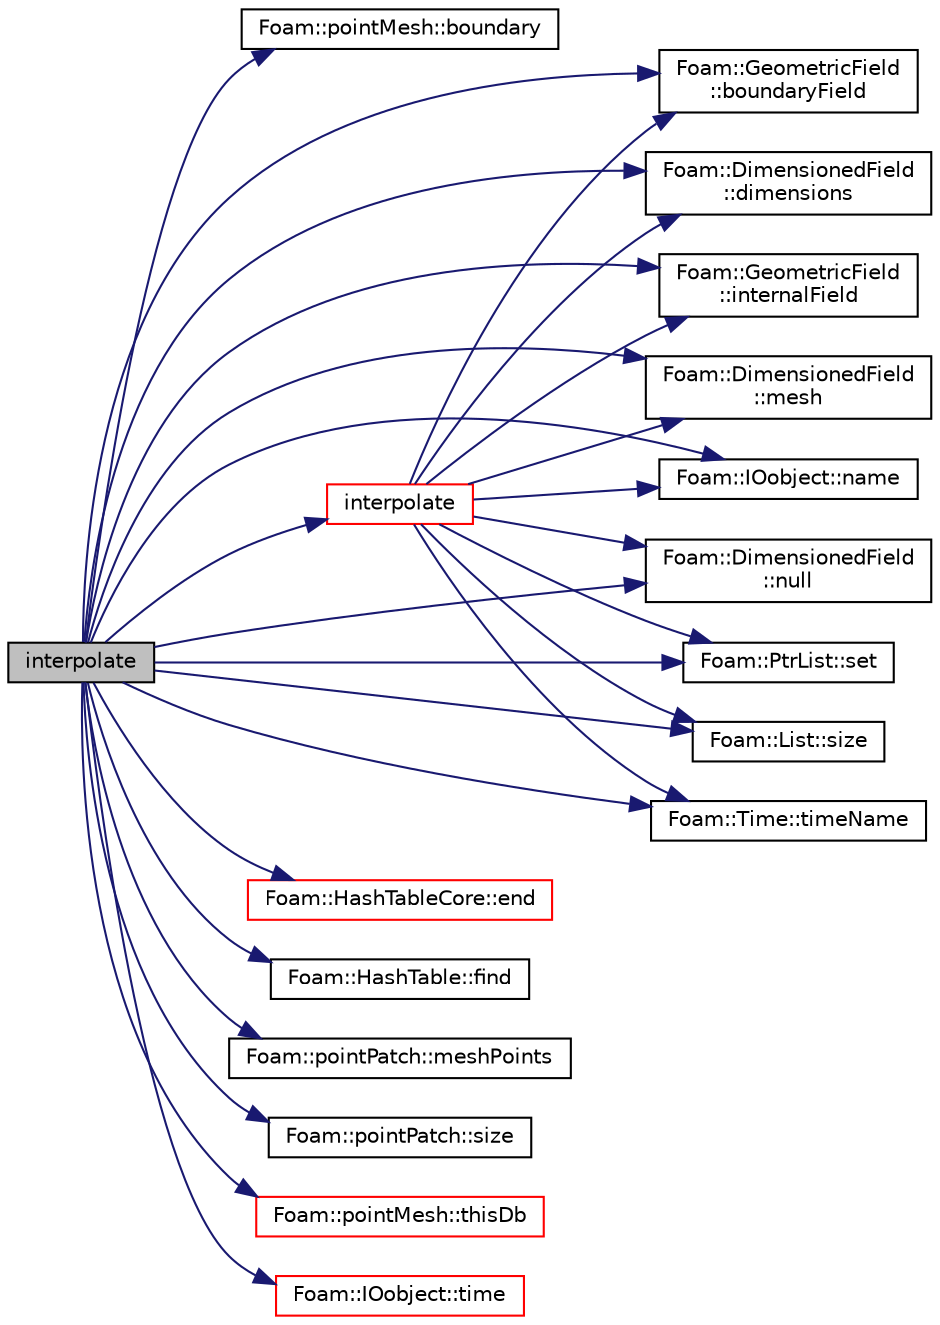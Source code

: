 digraph "interpolate"
{
  bgcolor="transparent";
  edge [fontname="Helvetica",fontsize="10",labelfontname="Helvetica",labelfontsize="10"];
  node [fontname="Helvetica",fontsize="10",shape=record];
  rankdir="LR";
  Node1 [label="interpolate",height=0.2,width=0.4,color="black", fillcolor="grey75", style="filled", fontcolor="black"];
  Node1 -> Node2 [color="midnightblue",fontsize="10",style="solid",fontname="Helvetica"];
  Node2 [label="Foam::pointMesh::boundary",height=0.2,width=0.4,color="black",URL="$a01920.html#a6fe13015443dfb639eb0a221933f9b28",tooltip="Return reference to boundary mesh. "];
  Node1 -> Node3 [color="midnightblue",fontsize="10",style="solid",fontname="Helvetica"];
  Node3 [label="Foam::GeometricField\l::boundaryField",height=0.2,width=0.4,color="black",URL="$a00934.html#a3c6c1a789b48ea0c5e8bff64f9c14f2d",tooltip="Return reference to GeometricBoundaryField. "];
  Node1 -> Node4 [color="midnightblue",fontsize="10",style="solid",fontname="Helvetica"];
  Node4 [label="Foam::DimensionedField\l::dimensions",height=0.2,width=0.4,color="black",URL="$a00540.html#a6098093e7de06370342a85cfae8b31f5",tooltip="Return dimensions. "];
  Node1 -> Node5 [color="midnightblue",fontsize="10",style="solid",fontname="Helvetica"];
  Node5 [label="Foam::HashTableCore::end",height=0.2,width=0.4,color="red",URL="$a00998.html#a540580a296c0ff351686ceb4f27b6fe6",tooltip="iteratorEnd set to beyond the end of any HashTable "];
  Node1 -> Node6 [color="midnightblue",fontsize="10",style="solid",fontname="Helvetica"];
  Node6 [label="Foam::HashTable::find",height=0.2,width=0.4,color="black",URL="$a00997.html#a76b2c74ebd9f33fa9f76261b027ffc11",tooltip="Find and return an iterator set at the hashedEntry. "];
  Node1 -> Node7 [color="midnightblue",fontsize="10",style="solid",fontname="Helvetica"];
  Node7 [label="Foam::GeometricField\l::internalField",height=0.2,width=0.4,color="black",URL="$a00934.html#a9536140d36d69bbac40496f6b817aa0a",tooltip="Return internal field. "];
  Node1 -> Node8 [color="midnightblue",fontsize="10",style="solid",fontname="Helvetica"];
  Node8 [label="interpolate",height=0.2,width=0.4,color="red",URL="$a00894.html#ab2b56c3ad77bae1b74dcfcb148e29073",tooltip="Map volume field. "];
  Node8 -> Node3 [color="midnightblue",fontsize="10",style="solid",fontname="Helvetica"];
  Node8 -> Node4 [color="midnightblue",fontsize="10",style="solid",fontname="Helvetica"];
  Node8 -> Node7 [color="midnightblue",fontsize="10",style="solid",fontname="Helvetica"];
  Node8 -> Node9 [color="midnightblue",fontsize="10",style="solid",fontname="Helvetica"];
  Node9 [label="Foam::DimensionedField\l::mesh",height=0.2,width=0.4,color="black",URL="$a00540.html#abdefa6904b53f35c49185ee1cb3d1800",tooltip="Return mesh. "];
  Node8 -> Node10 [color="midnightblue",fontsize="10",style="solid",fontname="Helvetica"];
  Node10 [label="Foam::IOobject::name",height=0.2,width=0.4,color="black",URL="$a01196.html#a75b72488d2e82151b025744974919d5d",tooltip="Return name. "];
  Node8 -> Node11 [color="midnightblue",fontsize="10",style="solid",fontname="Helvetica"];
  Node11 [label="Foam::DimensionedField\l::null",height=0.2,width=0.4,color="black",URL="$a00540.html#a52b4d630a72421e0ca175e772fe1ef5a",tooltip="Return a null DimensionedField. "];
  Node8 -> Node12 [color="midnightblue",fontsize="10",style="solid",fontname="Helvetica"];
  Node12 [label="Foam::PtrList::set",height=0.2,width=0.4,color="black",URL="$a02065.html#affa9210cfaa91a145f3a9618d4ef3baf",tooltip="Is element set. "];
  Node8 -> Node13 [color="midnightblue",fontsize="10",style="solid",fontname="Helvetica"];
  Node13 [label="Foam::List::size",height=0.2,width=0.4,color="black",URL="$a01387.html#a8a5f6fa29bd4b500caf186f60245b384",tooltip="Override size to be inconsistent with allocated storage. "];
  Node8 -> Node14 [color="midnightblue",fontsize="10",style="solid",fontname="Helvetica"];
  Node14 [label="Foam::Time::timeName",height=0.2,width=0.4,color="black",URL="$a02679.html#a5ae6a110de1b22323e19a46943c7f0c1",tooltip="Return time name of given scalar time. "];
  Node1 -> Node9 [color="midnightblue",fontsize="10",style="solid",fontname="Helvetica"];
  Node1 -> Node15 [color="midnightblue",fontsize="10",style="solid",fontname="Helvetica"];
  Node15 [label="Foam::pointPatch::meshPoints",height=0.2,width=0.4,color="black",URL="$a01924.html#a1c427304d3749bfb20689b50d876b0de",tooltip="Return mesh points. "];
  Node1 -> Node10 [color="midnightblue",fontsize="10",style="solid",fontname="Helvetica"];
  Node1 -> Node11 [color="midnightblue",fontsize="10",style="solid",fontname="Helvetica"];
  Node1 -> Node12 [color="midnightblue",fontsize="10",style="solid",fontname="Helvetica"];
  Node1 -> Node13 [color="midnightblue",fontsize="10",style="solid",fontname="Helvetica"];
  Node1 -> Node16 [color="midnightblue",fontsize="10",style="solid",fontname="Helvetica"];
  Node16 [label="Foam::pointPatch::size",height=0.2,width=0.4,color="black",URL="$a01924.html#a95cbbdb8915183a54d7f6f43d03d2ad4",tooltip="Return size. "];
  Node1 -> Node17 [color="midnightblue",fontsize="10",style="solid",fontname="Helvetica"];
  Node17 [label="Foam::pointMesh::thisDb",height=0.2,width=0.4,color="red",URL="$a01920.html#ad9bd621d3125ce9903b9be686e5d0863",tooltip="Return database. For now is its polyMesh. "];
  Node1 -> Node18 [color="midnightblue",fontsize="10",style="solid",fontname="Helvetica"];
  Node18 [label="Foam::IOobject::time",height=0.2,width=0.4,color="red",URL="$a01196.html#ab5a56b597db315d880e81c09a4341244",tooltip="Return time. "];
  Node1 -> Node14 [color="midnightblue",fontsize="10",style="solid",fontname="Helvetica"];
}
